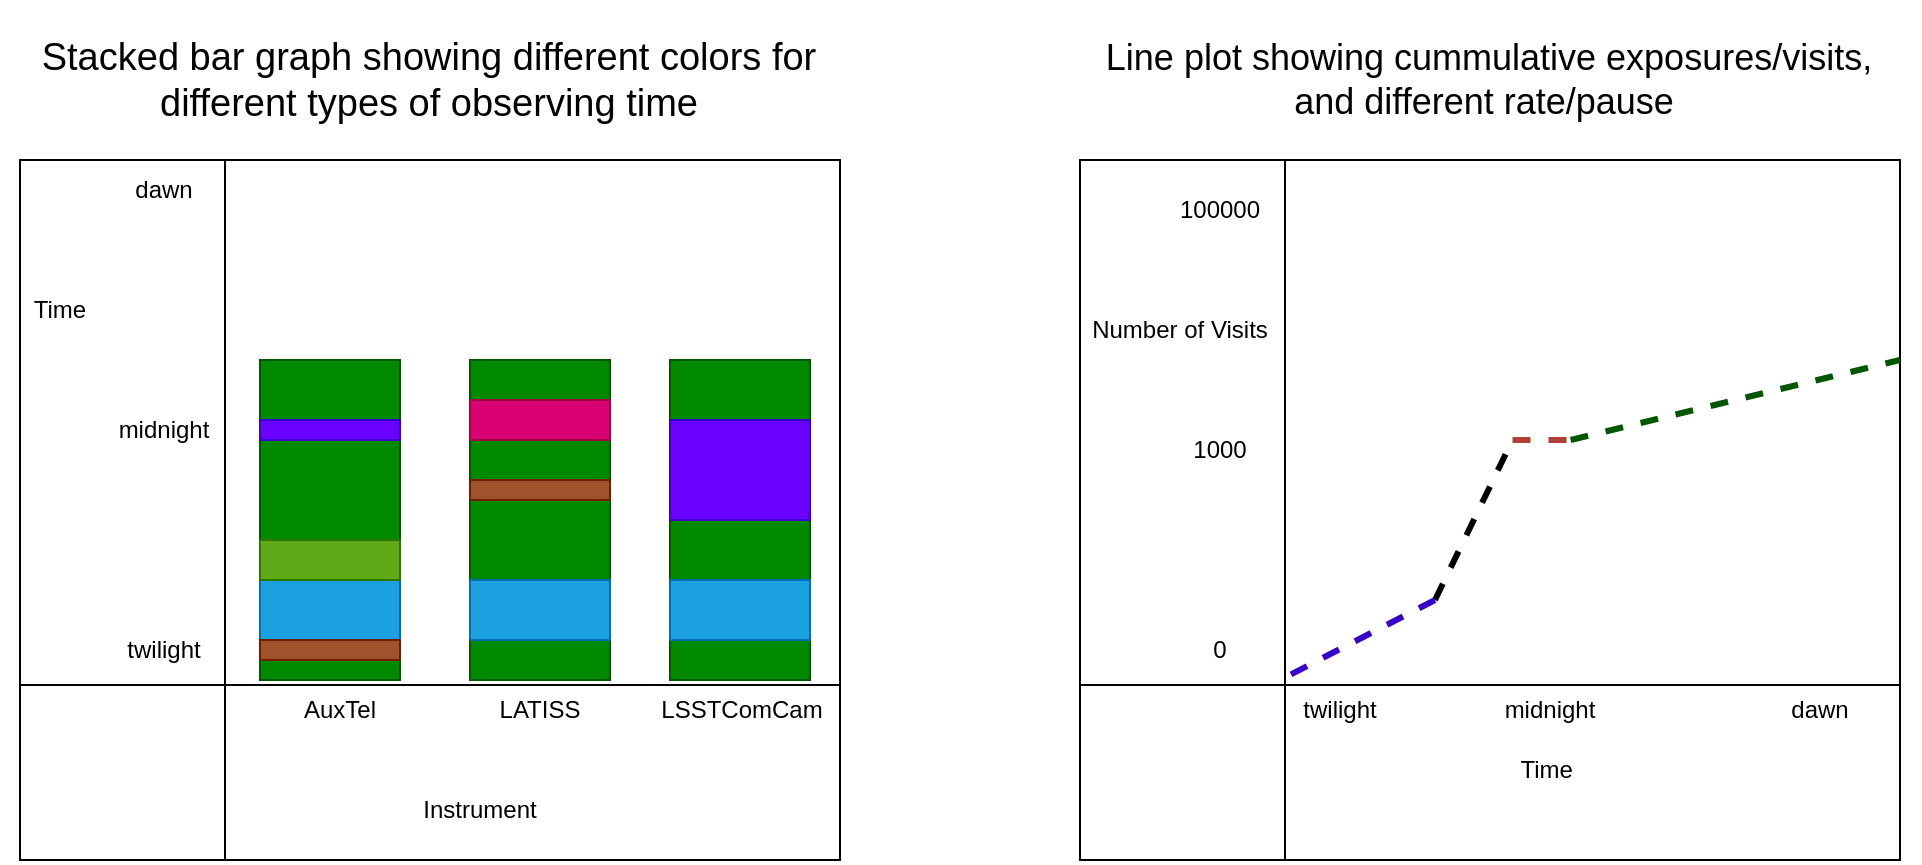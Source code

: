 <mxfile>
    <diagram id="I6SCXbL7uwOeG3eZX8AP" name="Page-1">
        <mxGraphModel dx="1400" dy="662" grid="1" gridSize="10" guides="1" tooltips="1" connect="1" arrows="1" fold="1" page="1" pageScale="1" pageWidth="850" pageHeight="1100" math="0" shadow="0">
            <root>
                <mxCell id="0"/>
                <mxCell id="1" parent="0"/>
                <mxCell id="5" value="" style="rounded=0;whiteSpace=wrap;html=1;" vertex="1" parent="1">
                    <mxGeometry x="30" y="160" width="410" height="350" as="geometry"/>
                </mxCell>
                <mxCell id="13" value="Stacked bar graph showing different colors for different types of observing time" style="text;html=1;strokeColor=none;fillColor=none;align=center;verticalAlign=middle;whiteSpace=wrap;rounded=0;fontSize=19;" vertex="1" parent="1">
                    <mxGeometry x="30" y="80" width="409" height="80" as="geometry"/>
                </mxCell>
                <mxCell id="14" value="Line plot showing cummulative exposures/visits, and different rate/pause&amp;nbsp;" style="text;html=1;strokeColor=none;fillColor=none;align=center;verticalAlign=middle;whiteSpace=wrap;rounded=0;fontSize=18;" vertex="1" parent="1">
                    <mxGeometry x="560" y="80" width="409" height="80" as="geometry"/>
                </mxCell>
                <mxCell id="16" value="" style="endArrow=none;html=1;entryX=1;entryY=0.75;entryDx=0;entryDy=0;exitX=0;exitY=0.75;exitDx=0;exitDy=0;" edge="1" parent="1" source="5" target="5">
                    <mxGeometry width="50" height="50" relative="1" as="geometry">
                        <mxPoint x="80" y="449.997" as="sourcePoint"/>
                        <mxPoint x="250" y="474.93" as="targetPoint"/>
                    </mxGeometry>
                </mxCell>
                <mxCell id="17" value="" style="endArrow=none;html=1;entryX=0.25;entryY=0;entryDx=0;entryDy=0;exitX=0.25;exitY=1;exitDx=0;exitDy=0;" edge="1" parent="1" source="5" target="5">
                    <mxGeometry width="50" height="50" relative="1" as="geometry">
                        <mxPoint x="50" y="450" as="sourcePoint"/>
                        <mxPoint x="460" y="450" as="targetPoint"/>
                    </mxGeometry>
                </mxCell>
                <mxCell id="24" value="" style="group" vertex="1" connectable="0" parent="1">
                    <mxGeometry x="560" y="160" width="420" height="350" as="geometry"/>
                </mxCell>
                <mxCell id="18" value="" style="rounded=0;whiteSpace=wrap;html=1;" vertex="1" parent="24">
                    <mxGeometry width="410" height="350" as="geometry"/>
                </mxCell>
                <mxCell id="19" value="" style="endArrow=none;html=1;entryX=1;entryY=0.75;entryDx=0;entryDy=0;exitX=0;exitY=0.75;exitDx=0;exitDy=0;" edge="1" parent="24" source="18" target="18">
                    <mxGeometry width="50" height="50" relative="1" as="geometry">
                        <mxPoint x="-170" y="299.997" as="sourcePoint"/>
                        <mxPoint y="324.93" as="targetPoint"/>
                    </mxGeometry>
                </mxCell>
                <mxCell id="20" value="" style="endArrow=none;html=1;entryX=0.25;entryY=0;entryDx=0;entryDy=0;exitX=0.25;exitY=1;exitDx=0;exitDy=0;" edge="1" parent="24" source="18" target="18">
                    <mxGeometry width="50" height="50" relative="1" as="geometry">
                        <mxPoint x="-200" y="300" as="sourcePoint"/>
                        <mxPoint x="210" y="300" as="targetPoint"/>
                    </mxGeometry>
                </mxCell>
                <mxCell id="23" value="" style="group;" vertex="1" connectable="0" parent="24">
                    <mxGeometry x="100" y="100" width="310" height="160" as="geometry"/>
                </mxCell>
                <mxCell id="10" value="" style="endArrow=none;dashed=1;html=1;strokeWidth=3;" edge="1" parent="23">
                    <mxGeometry width="50" height="50" relative="1" as="geometry">
                        <mxPoint x="77.5" y="120" as="sourcePoint"/>
                        <mxPoint x="116.25" y="40" as="targetPoint"/>
                    </mxGeometry>
                </mxCell>
                <mxCell id="12" value="" style="endArrow=none;dashed=1;html=1;fillColor=#6a00ff;strokeColor=#3700CC;strokeWidth=3;" edge="1" parent="23">
                    <mxGeometry width="50" height="50" relative="1" as="geometry">
                        <mxPoint x="77.5" y="120" as="sourcePoint"/>
                        <mxPoint y="160" as="targetPoint"/>
                    </mxGeometry>
                </mxCell>
                <mxCell id="21" value="" style="endArrow=none;dashed=1;html=1;strokeWidth=3;fillColor=#fad9d5;strokeColor=#ae4132;" edge="1" parent="23">
                    <mxGeometry width="50" height="50" relative="1" as="geometry">
                        <mxPoint x="116.25" y="40" as="sourcePoint"/>
                        <mxPoint x="145.312" y="40" as="targetPoint"/>
                    </mxGeometry>
                </mxCell>
                <mxCell id="22" value="" style="endArrow=none;dashed=1;html=1;strokeWidth=3;fillColor=#008a00;strokeColor=#005700;" edge="1" parent="23">
                    <mxGeometry width="50" height="50" relative="1" as="geometry">
                        <mxPoint x="145.312" y="40" as="sourcePoint"/>
                        <mxPoint x="310" as="targetPoint"/>
                    </mxGeometry>
                </mxCell>
                <mxCell id="45" value="Number of Visits" style="text;html=1;strokeColor=none;fillColor=none;align=center;verticalAlign=middle;whiteSpace=wrap;rounded=0;" vertex="1" parent="24">
                    <mxGeometry y="70" width="100" height="30" as="geometry"/>
                </mxCell>
                <mxCell id="48" value="Time&amp;nbsp;" style="text;html=1;strokeColor=none;fillColor=none;align=center;verticalAlign=middle;whiteSpace=wrap;rounded=0;" vertex="1" parent="24">
                    <mxGeometry x="130" y="290" width="210" height="30" as="geometry"/>
                </mxCell>
                <mxCell id="51" value="twilight" style="text;html=1;strokeColor=none;fillColor=none;align=center;verticalAlign=middle;whiteSpace=wrap;rounded=0;" vertex="1" parent="24">
                    <mxGeometry x="100" y="260" width="60" height="30" as="geometry"/>
                </mxCell>
                <mxCell id="50" value="dawn" style="text;html=1;strokeColor=none;fillColor=none;align=center;verticalAlign=middle;whiteSpace=wrap;rounded=0;" vertex="1" parent="24">
                    <mxGeometry x="340" y="260" width="60" height="30" as="geometry"/>
                </mxCell>
                <mxCell id="53" value="midnight" style="text;html=1;strokeColor=none;fillColor=none;align=center;verticalAlign=middle;whiteSpace=wrap;rounded=0;" vertex="1" parent="24">
                    <mxGeometry x="205" y="260" width="60" height="30" as="geometry"/>
                </mxCell>
                <mxCell id="54" value="0" style="text;html=1;strokeColor=none;fillColor=none;align=center;verticalAlign=middle;whiteSpace=wrap;rounded=0;" vertex="1" parent="24">
                    <mxGeometry x="40" y="230" width="60" height="30" as="geometry"/>
                </mxCell>
                <mxCell id="55" value="100000" style="text;html=1;strokeColor=none;fillColor=none;align=center;verticalAlign=middle;whiteSpace=wrap;rounded=0;" vertex="1" parent="24">
                    <mxGeometry x="40" y="10" width="60" height="30" as="geometry"/>
                </mxCell>
                <mxCell id="56" value="1000" style="text;html=1;strokeColor=none;fillColor=none;align=center;verticalAlign=middle;whiteSpace=wrap;rounded=0;" vertex="1" parent="24">
                    <mxGeometry x="40" y="130" width="60" height="30" as="geometry"/>
                </mxCell>
                <mxCell id="40" value="" style="group" vertex="1" connectable="0" parent="1">
                    <mxGeometry x="150" y="260" width="70" height="160" as="geometry"/>
                </mxCell>
                <mxCell id="26" value="" style="rounded=0;whiteSpace=wrap;html=1;fillColor=#008a00;fontColor=#ffffff;strokeColor=#005700;" vertex="1" parent="40">
                    <mxGeometry width="70" height="160" as="geometry"/>
                </mxCell>
                <mxCell id="29" value="" style="rounded=0;whiteSpace=wrap;html=1;fillColor=#1ba1e2;fontColor=#ffffff;strokeColor=#006EAF;" vertex="1" parent="40">
                    <mxGeometry y="110" width="70" height="30" as="geometry"/>
                </mxCell>
                <mxCell id="30" value="" style="rounded=0;whiteSpace=wrap;html=1;fillColor=#60a917;strokeColor=#2D7600;fontColor=#ffffff;" vertex="1" parent="40">
                    <mxGeometry y="90" width="70" height="20" as="geometry"/>
                </mxCell>
                <mxCell id="36" value="" style="rounded=0;whiteSpace=wrap;html=1;fillColor=#a0522d;fontColor=#ffffff;strokeColor=#6D1F00;" vertex="1" parent="40">
                    <mxGeometry y="140" width="70" height="10" as="geometry"/>
                </mxCell>
                <mxCell id="38" value="" style="rounded=0;whiteSpace=wrap;html=1;fillColor=#6a00ff;fontColor=#ffffff;strokeColor=#3700CC;" vertex="1" parent="40">
                    <mxGeometry y="30" width="70" height="10" as="geometry"/>
                </mxCell>
                <mxCell id="41" value="" style="group" vertex="1" connectable="0" parent="1">
                    <mxGeometry x="255" y="260" width="70" height="160" as="geometry"/>
                </mxCell>
                <mxCell id="27" value="" style="rounded=0;whiteSpace=wrap;html=1;fillColor=#008a00;fontColor=#ffffff;strokeColor=#005700;" vertex="1" parent="41">
                    <mxGeometry width="70" height="160" as="geometry"/>
                </mxCell>
                <mxCell id="32" value="" style="rounded=0;whiteSpace=wrap;html=1;fillColor=#a0522d;fontColor=#ffffff;strokeColor=#6D1F00;" vertex="1" parent="41">
                    <mxGeometry y="60" width="70" height="10" as="geometry"/>
                </mxCell>
                <mxCell id="33" value="" style="rounded=0;whiteSpace=wrap;html=1;fillColor=#1ba1e2;fontColor=#ffffff;strokeColor=#006EAF;" vertex="1" parent="41">
                    <mxGeometry y="110" width="70" height="30" as="geometry"/>
                </mxCell>
                <mxCell id="37" value="" style="rounded=0;whiteSpace=wrap;html=1;fillColor=#d80073;fontColor=#ffffff;strokeColor=#A50040;" vertex="1" parent="41">
                    <mxGeometry y="20" width="70" height="20" as="geometry"/>
                </mxCell>
                <mxCell id="42" value="" style="group" vertex="1" connectable="0" parent="1">
                    <mxGeometry x="355" y="260" width="70" height="160" as="geometry"/>
                </mxCell>
                <mxCell id="28" value="" style="rounded=0;whiteSpace=wrap;html=1;fillColor=#008a00;fontColor=#ffffff;strokeColor=#005700;" vertex="1" parent="42">
                    <mxGeometry width="70" height="160" as="geometry"/>
                </mxCell>
                <mxCell id="31" value="" style="rounded=0;whiteSpace=wrap;html=1;fillColor=#6a00ff;fontColor=#ffffff;strokeColor=#3700CC;" vertex="1" parent="42">
                    <mxGeometry y="30" width="70" height="50" as="geometry"/>
                </mxCell>
                <mxCell id="34" value="" style="rounded=0;whiteSpace=wrap;html=1;fillColor=#1ba1e2;fontColor=#ffffff;strokeColor=#006EAF;" vertex="1" parent="42">
                    <mxGeometry y="110" width="70" height="30" as="geometry"/>
                </mxCell>
                <mxCell id="46" value="Time" style="text;html=1;strokeColor=none;fillColor=none;align=center;verticalAlign=middle;whiteSpace=wrap;rounded=0;" vertex="1" parent="1">
                    <mxGeometry x="20" y="220" width="60" height="30" as="geometry"/>
                </mxCell>
                <mxCell id="47" value="Instrument" style="text;html=1;strokeColor=none;fillColor=none;align=center;verticalAlign=middle;whiteSpace=wrap;rounded=0;" vertex="1" parent="1">
                    <mxGeometry x="230" y="470" width="60" height="30" as="geometry"/>
                </mxCell>
                <mxCell id="58" value="twilight" style="text;html=1;strokeColor=none;fillColor=none;align=center;verticalAlign=middle;whiteSpace=wrap;rounded=0;" vertex="1" parent="1">
                    <mxGeometry x="72" y="390" width="60" height="30" as="geometry"/>
                </mxCell>
                <mxCell id="59" value="midnight" style="text;html=1;strokeColor=none;fillColor=none;align=center;verticalAlign=middle;whiteSpace=wrap;rounded=0;" vertex="1" parent="1">
                    <mxGeometry x="72" y="280" width="60" height="30" as="geometry"/>
                </mxCell>
                <mxCell id="60" value="dawn" style="text;html=1;strokeColor=none;fillColor=none;align=center;verticalAlign=middle;whiteSpace=wrap;rounded=0;" vertex="1" parent="1">
                    <mxGeometry x="72" y="160" width="60" height="30" as="geometry"/>
                </mxCell>
                <mxCell id="61" value="LSSTComCam" style="text;html=1;strokeColor=none;fillColor=none;align=center;verticalAlign=middle;whiteSpace=wrap;rounded=0;" vertex="1" parent="1">
                    <mxGeometry x="361" y="420" width="60" height="30" as="geometry"/>
                </mxCell>
                <mxCell id="62" value="LATISS" style="text;html=1;strokeColor=none;fillColor=none;align=center;verticalAlign=middle;whiteSpace=wrap;rounded=0;" vertex="1" parent="1">
                    <mxGeometry x="260" y="420" width="60" height="30" as="geometry"/>
                </mxCell>
                <mxCell id="63" value="AuxTel" style="text;html=1;strokeColor=none;fillColor=none;align=center;verticalAlign=middle;whiteSpace=wrap;rounded=0;" vertex="1" parent="1">
                    <mxGeometry x="160" y="420" width="60" height="30" as="geometry"/>
                </mxCell>
            </root>
        </mxGraphModel>
    </diagram>
</mxfile>